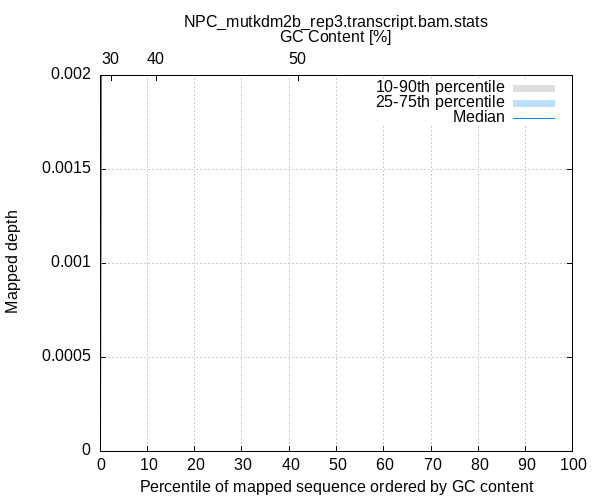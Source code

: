
            set terminal png size 600,500 truecolor
            set output "NPC_mutkdm2b_rep3.transcript_stats/gc-depth.png"
            set grid xtics ytics y2tics back lc rgb "#cccccc"
            set ylabel "Mapped depth"
            set xlabel "Percentile of mapped sequence ordered by GC content"
            set x2label "GC Content [%]"
            set title "NPC_mutkdm2b_rep3.transcript.bam.stats" noenhanced
            set x2tics ("30" 2.516,"40" 11.929,"50" 42.032)
            set xtics nomirror
            set xrange [0.1:99.9]

            plot '-' using 1:2:3 with filledcurve lt 1 lc rgb "#dedede" t '10-90th percentile' , \
                 '-' using 1:2:3 with filledcurve lt 1 lc rgb "#bbdeff" t '25-75th percentile' , \
                 '-' using 1:2 with lines lc rgb "#0084ff" t 'Median'
        0.186	0.000	0.000
0.280	0.002	0.002
0.373	0.002	0.002
0.466	0.002	0.002
0.652	0.002	0.002
1.491	0.002	0.002
2.516	0.002	0.002
3.821	0.002	0.002
5.126	0.002	0.002
6.431	0.002	0.002
8.574	0.002	0.002
11.929	0.002	0.002
15.937	0.002	0.002
20.317	0.002	0.002
26.375	0.002	0.002
34.390	0.002	0.002
42.032	0.002	0.002
49.674	0.002	0.002
58.900	0.002	0.002
67.568	0.002	0.002
74.837	0.002	0.002
80.895	0.002	0.002
86.859	0.002	0.002
91.519	0.002	0.002
95.061	0.002	0.002
96.459	0.002	0.002
97.670	0.002	0.002
98.322	0.002	0.002
98.882	0.002	0.002
99.348	0.002	0.002
99.534	0.002	0.002
99.907	0.002	0.002
100.000	0.002	0.002
end
0.186	0.000	0.000
0.280	0.002	0.002
0.373	0.002	0.002
0.466	0.002	0.002
0.652	0.002	0.002
1.491	0.002	0.002
2.516	0.002	0.002
3.821	0.002	0.002
5.126	0.002	0.002
6.431	0.002	0.002
8.574	0.002	0.002
11.929	0.002	0.002
15.937	0.002	0.002
20.317	0.002	0.002
26.375	0.002	0.002
34.390	0.002	0.002
42.032	0.002	0.002
49.674	0.002	0.002
58.900	0.002	0.002
67.568	0.002	0.002
74.837	0.002	0.002
80.895	0.002	0.002
86.859	0.002	0.002
91.519	0.002	0.002
95.061	0.002	0.002
96.459	0.002	0.002
97.670	0.002	0.002
98.322	0.002	0.002
98.882	0.002	0.002
99.348	0.002	0.002
99.534	0.002	0.002
99.907	0.002	0.002
100.000	0.002	0.002
end
0.186	0.000
0.280	0.002
0.373	0.002
0.466	0.002
0.652	0.002
1.491	0.002
2.516	0.002
3.821	0.002
5.126	0.002
6.431	0.002
8.574	0.002
11.929	0.002
15.937	0.002
20.317	0.002
26.375	0.002
34.390	0.002
42.032	0.002
49.674	0.002
58.900	0.002
67.568	0.002
74.837	0.002
80.895	0.002
86.859	0.002
91.519	0.002
95.061	0.002
96.459	0.002
97.670	0.002
98.322	0.002
98.882	0.002
99.348	0.002
99.534	0.002
99.907	0.002
100.000	0.002
end
